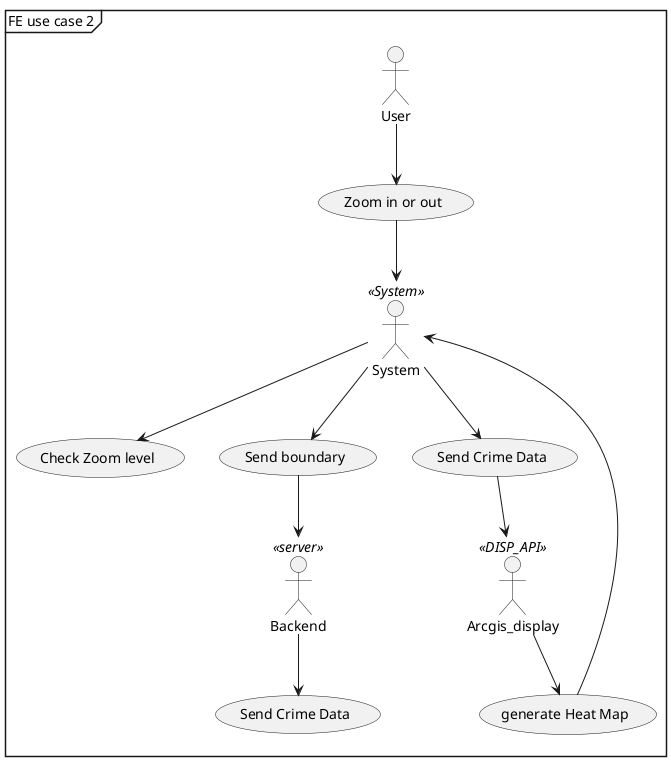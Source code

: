 @startuml use_case2

mainframe FE use case 2
:User: as user
:System: as sys <<System>>
:Arcgis_display: as display_api <<DISP_API>>
:Backend: as be <<server>>

usecase "Zoom in or out" as zoom
usecase "Check Zoom level" as check
usecase "Send boundary" as send_bd
usecase "Send Crime Data" as send_CD_BE
usecase "Send Crime Data" as send_CD_sys
usecase "generate Heat Map" as generate_HM

user --> zoom
zoom --> sys
sys --> check
sys --> send_bd
send_bd --> be
be --> send_CD_BE
sys --> send_CD_sys
send_CD_sys --> display_api
display_api --> generate_HM
generate_HM --> sys

@enduml